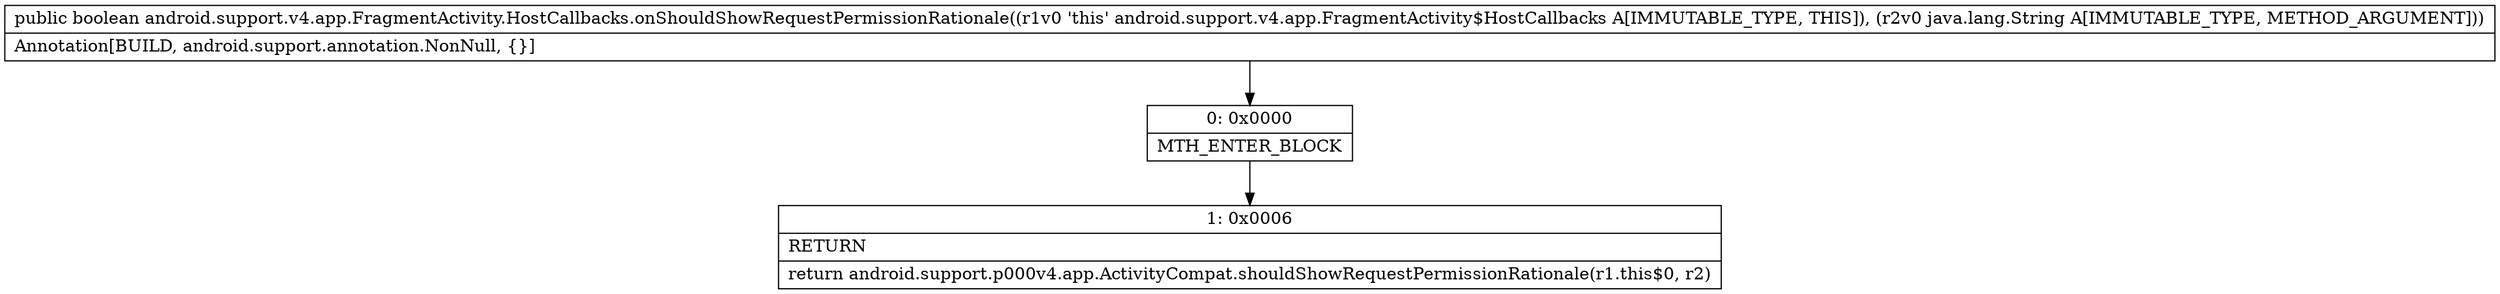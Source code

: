 digraph "CFG forandroid.support.v4.app.FragmentActivity.HostCallbacks.onShouldShowRequestPermissionRationale(Ljava\/lang\/String;)Z" {
Node_0 [shape=record,label="{0\:\ 0x0000|MTH_ENTER_BLOCK\l}"];
Node_1 [shape=record,label="{1\:\ 0x0006|RETURN\l|return android.support.p000v4.app.ActivityCompat.shouldShowRequestPermissionRationale(r1.this$0, r2)\l}"];
MethodNode[shape=record,label="{public boolean android.support.v4.app.FragmentActivity.HostCallbacks.onShouldShowRequestPermissionRationale((r1v0 'this' android.support.v4.app.FragmentActivity$HostCallbacks A[IMMUTABLE_TYPE, THIS]), (r2v0 java.lang.String A[IMMUTABLE_TYPE, METHOD_ARGUMENT]))  | Annotation[BUILD, android.support.annotation.NonNull, \{\}]\l}"];
MethodNode -> Node_0;
Node_0 -> Node_1;
}


